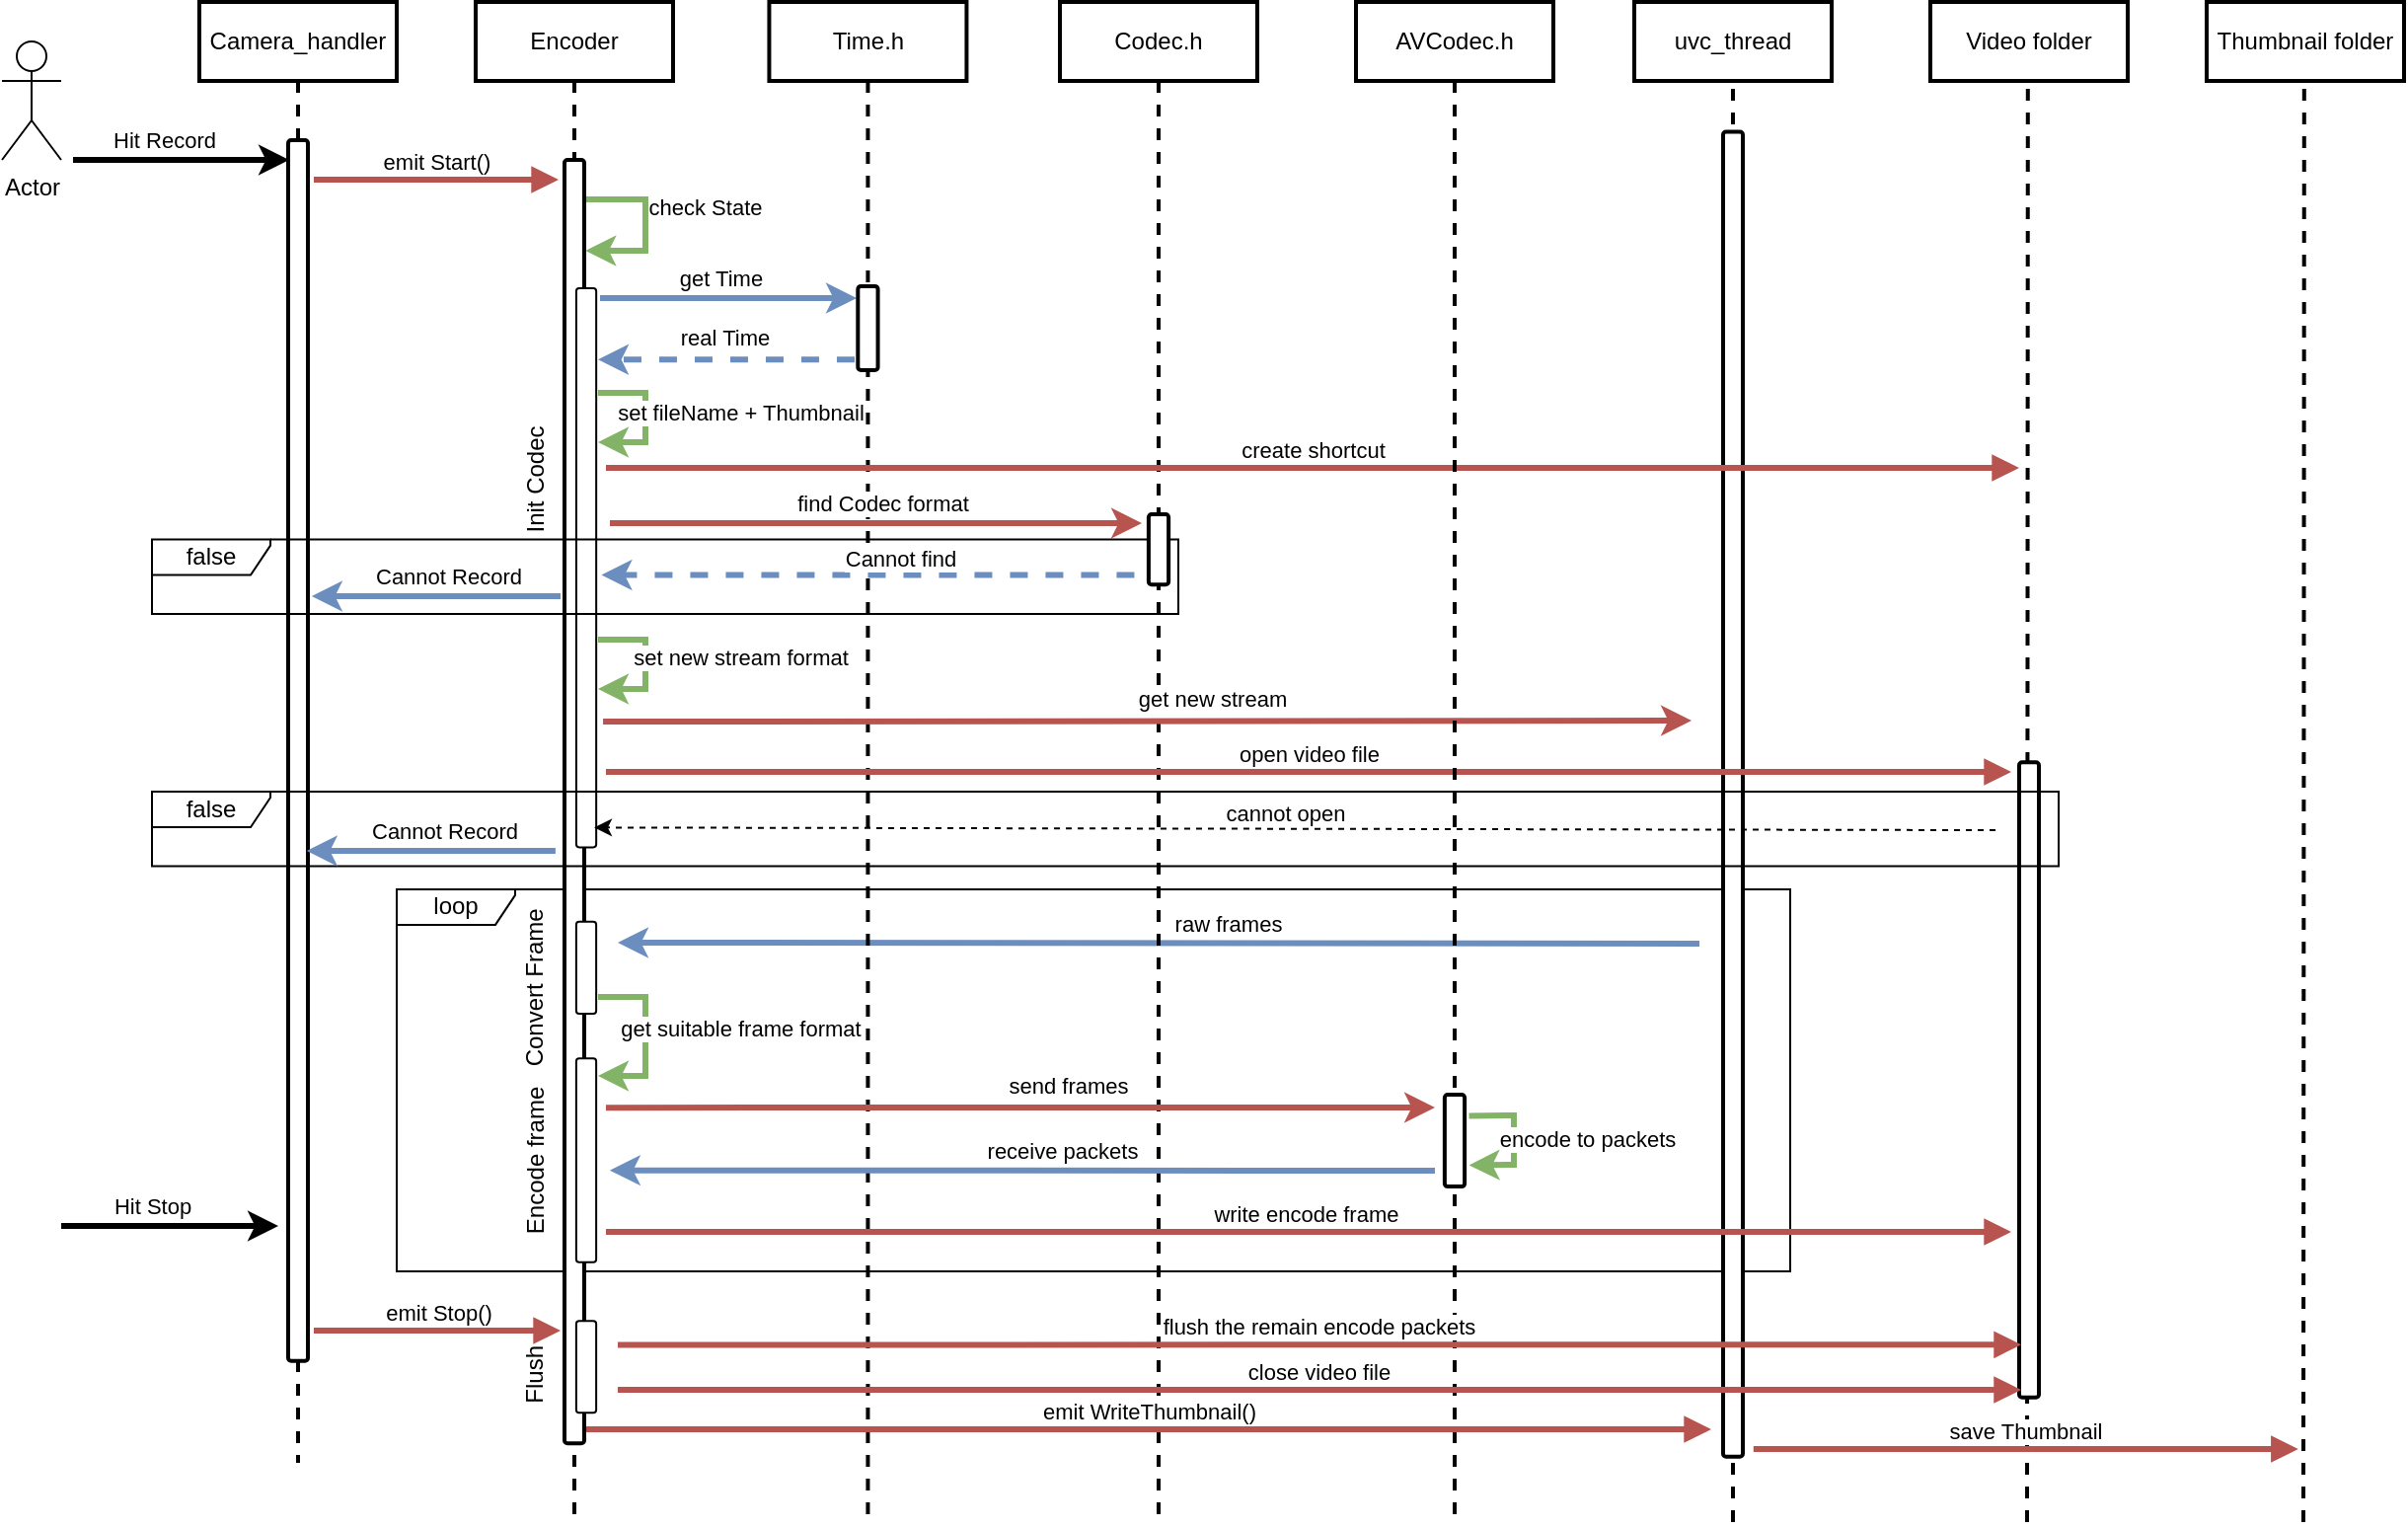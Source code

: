 <mxfile version="21.6.5" type="github">
  <diagram name="Page-1" id="2YBvvXClWsGukQMizWep">
    <mxGraphModel dx="2874" dy="1145" grid="1" gridSize="10" guides="1" tooltips="1" connect="1" arrows="1" fold="1" page="1" pageScale="1" pageWidth="850" pageHeight="1100" math="0" shadow="0">
      <root>
        <mxCell id="0" />
        <mxCell id="1" parent="0" />
        <mxCell id="-gSAL9Jtt-5d7RxzYZhq-68" value="loop" style="shape=umlFrame;whiteSpace=wrap;html=1;pointerEvents=0;width=60;height=18;" vertex="1" parent="1">
          <mxGeometry x="-396" y="479.46" width="706" height="193.54" as="geometry" />
        </mxCell>
        <mxCell id="aM9ryv3xv72pqoxQDRHE-1" value="Camera_handler" style="shape=umlLifeline;perimeter=lifelinePerimeter;whiteSpace=wrap;html=1;container=0;dropTarget=0;collapsible=0;recursiveResize=0;outlineConnect=0;portConstraint=eastwest;newEdgeStyle={&quot;edgeStyle&quot;:&quot;elbowEdgeStyle&quot;,&quot;elbow&quot;:&quot;vertical&quot;,&quot;curved&quot;:0,&quot;rounded&quot;:0};strokeWidth=2;" parent="1" vertex="1">
          <mxGeometry x="-496" y="30" width="100" height="740" as="geometry" />
        </mxCell>
        <mxCell id="aM9ryv3xv72pqoxQDRHE-5" value="Encoder" style="shape=umlLifeline;perimeter=lifelinePerimeter;whiteSpace=wrap;html=1;container=0;dropTarget=0;collapsible=0;recursiveResize=0;outlineConnect=0;portConstraint=eastwest;newEdgeStyle={&quot;edgeStyle&quot;:&quot;elbowEdgeStyle&quot;,&quot;elbow&quot;:&quot;vertical&quot;,&quot;curved&quot;:0,&quot;rounded&quot;:0};strokeWidth=2;" parent="1" vertex="1">
          <mxGeometry x="-356" y="30" width="100" height="770" as="geometry" />
        </mxCell>
        <mxCell id="aM9ryv3xv72pqoxQDRHE-7" value="emit Start()" style="html=1;verticalAlign=bottom;endArrow=block;edgeStyle=elbowEdgeStyle;elbow=vertical;curved=0;rounded=0;fillColor=#f8cecc;strokeColor=#b85450;strokeWidth=3;" parent="1" edge="1">
          <mxGeometry relative="1" as="geometry">
            <mxPoint x="-438" y="120" as="sourcePoint" />
            <Array as="points">
              <mxPoint x="-359" y="120" />
            </Array>
            <mxPoint x="-314" y="120" as="targetPoint" />
          </mxGeometry>
        </mxCell>
        <mxCell id="sDzrNK94HezupOPT1MQw-12" value="uvc_thread" style="rounded=0;whiteSpace=wrap;html=1;strokeWidth=2;" parent="1" vertex="1">
          <mxGeometry x="231" y="30" width="100" height="40" as="geometry" />
        </mxCell>
        <mxCell id="sDzrNK94HezupOPT1MQw-14" value="" style="endArrow=classic;html=1;rounded=0;fillColor=#d5e8d4;strokeColor=#82b366;strokeWidth=3;" parent="1" edge="1">
          <mxGeometry width="50" height="50" relative="1" as="geometry">
            <mxPoint x="-300.5" y="130" as="sourcePoint" />
            <mxPoint x="-300.333" y="156" as="targetPoint" />
            <Array as="points">
              <mxPoint x="-270" y="130" />
              <mxPoint x="-270" y="156" />
            </Array>
          </mxGeometry>
        </mxCell>
        <mxCell id="sDzrNK94HezupOPT1MQw-15" value="check State" style="edgeLabel;html=1;align=center;verticalAlign=middle;resizable=0;points=[];" parent="sDzrNK94HezupOPT1MQw-14" vertex="1" connectable="0">
          <mxGeometry x="0.043" y="1" relative="1" as="geometry">
            <mxPoint x="29" y="-11" as="offset" />
          </mxGeometry>
        </mxCell>
        <mxCell id="sDzrNK94HezupOPT1MQw-26" value="" style="rounded=1;whiteSpace=wrap;html=1;rotation=90;strokeWidth=2;" parent="1" vertex="1">
          <mxGeometry x="-631.08" y="430.07" width="650.17" height="10" as="geometry" />
        </mxCell>
        <mxCell id="sDzrNK94HezupOPT1MQw-27" value="Actor" style="shape=umlActor;verticalLabelPosition=bottom;verticalAlign=top;html=1;outlineConnect=0;" parent="1" vertex="1">
          <mxGeometry x="-596" y="50" width="30" height="60" as="geometry" />
        </mxCell>
        <mxCell id="sDzrNK94HezupOPT1MQw-31" value="" style="rounded=1;whiteSpace=wrap;html=1;rotation=90;strokeWidth=2;" parent="1" vertex="1">
          <mxGeometry x="-755.18" y="404.19" width="618.37" height="10" as="geometry" />
        </mxCell>
        <mxCell id="sDzrNK94HezupOPT1MQw-28" value="" style="endArrow=classic;html=1;rounded=0;strokeWidth=3;" parent="1" edge="1">
          <mxGeometry width="50" height="50" relative="1" as="geometry">
            <mxPoint x="-560" y="110" as="sourcePoint" />
            <mxPoint x="-450.5" y="110" as="targetPoint" />
          </mxGeometry>
        </mxCell>
        <mxCell id="sDzrNK94HezupOPT1MQw-30" value="Hit Record" style="edgeLabel;html=1;align=center;verticalAlign=middle;resizable=0;points=[];" parent="sDzrNK94HezupOPT1MQw-28" vertex="1" connectable="0">
          <mxGeometry x="-0.16" y="-1" relative="1" as="geometry">
            <mxPoint y="-11" as="offset" />
          </mxGeometry>
        </mxCell>
        <mxCell id="sDzrNK94HezupOPT1MQw-33" value="" style="endArrow=classic;html=1;rounded=0;strokeWidth=3;" parent="1" edge="1">
          <mxGeometry width="50" height="50" relative="1" as="geometry">
            <mxPoint x="-566" y="650" as="sourcePoint" />
            <mxPoint x="-456" y="650" as="targetPoint" />
          </mxGeometry>
        </mxCell>
        <mxCell id="sDzrNK94HezupOPT1MQw-34" value="Hit Stop" style="edgeLabel;html=1;align=center;verticalAlign=middle;resizable=0;points=[];" parent="sDzrNK94HezupOPT1MQw-33" vertex="1" connectable="0">
          <mxGeometry x="-0.16" y="-1" relative="1" as="geometry">
            <mxPoint y="-11" as="offset" />
          </mxGeometry>
        </mxCell>
        <mxCell id="sDzrNK94HezupOPT1MQw-35" value="emit Stop()" style="html=1;verticalAlign=bottom;endArrow=block;edgeStyle=elbowEdgeStyle;elbow=vertical;curved=0;rounded=0;fillColor=#f8cecc;strokeColor=#b85450;strokeWidth=3;" parent="1" edge="1">
          <mxGeometry relative="1" as="geometry">
            <mxPoint x="-438" y="703" as="sourcePoint" />
            <Array as="points">
              <mxPoint x="-358" y="703" />
            </Array>
            <mxPoint x="-313" y="703" as="targetPoint" />
          </mxGeometry>
        </mxCell>
        <mxCell id="sDzrNK94HezupOPT1MQw-40" value="Video folder" style="rounded=0;whiteSpace=wrap;html=1;strokeWidth=2;" parent="1" vertex="1">
          <mxGeometry x="381" y="30" width="100" height="40" as="geometry" />
        </mxCell>
        <mxCell id="sDzrNK94HezupOPT1MQw-41" value="Thumbnail folder" style="rounded=0;whiteSpace=wrap;html=1;strokeWidth=2;" parent="1" vertex="1">
          <mxGeometry x="521" y="30" width="100" height="40" as="geometry" />
        </mxCell>
        <mxCell id="sDzrNK94HezupOPT1MQw-42" value="" style="endArrow=none;dashed=1;html=1;rounded=0;entryX=0.5;entryY=1;entryDx=0;entryDy=0;strokeWidth=2;" parent="1" edge="1">
          <mxGeometry width="50" height="50" relative="1" as="geometry">
            <mxPoint x="430" y="800" as="sourcePoint" />
            <mxPoint x="430.41" y="70.94" as="targetPoint" />
          </mxGeometry>
        </mxCell>
        <mxCell id="sDzrNK94HezupOPT1MQw-43" value="" style="endArrow=none;dashed=1;html=1;rounded=0;entryX=0.5;entryY=1;entryDx=0;entryDy=0;strokeWidth=2;" parent="1" edge="1">
          <mxGeometry width="50" height="50" relative="1" as="geometry">
            <mxPoint x="570" y="800" as="sourcePoint" />
            <mxPoint x="570.41" y="70.94" as="targetPoint" />
          </mxGeometry>
        </mxCell>
        <mxCell id="sDzrNK94HezupOPT1MQw-51" value="" style="endArrow=classic;html=1;rounded=0;fillColor=#dae8fc;strokeColor=#6c8ebf;strokeWidth=3;" parent="1" edge="1">
          <mxGeometry width="50" height="50" relative="1" as="geometry">
            <mxPoint x="-293" y="180" as="sourcePoint" />
            <mxPoint x="-163" y="180" as="targetPoint" />
          </mxGeometry>
        </mxCell>
        <mxCell id="sDzrNK94HezupOPT1MQw-52" value="get Time" style="edgeLabel;html=1;align=center;verticalAlign=middle;resizable=0;points=[];" parent="sDzrNK94HezupOPT1MQw-51" vertex="1" connectable="0">
          <mxGeometry x="-0.301" y="-2" relative="1" as="geometry">
            <mxPoint x="15" y="-12" as="offset" />
          </mxGeometry>
        </mxCell>
        <mxCell id="sDzrNK94HezupOPT1MQw-55" value="" style="endArrow=classic;html=1;rounded=0;fillColor=#dae8fc;strokeColor=#6c8ebf;strokeWidth=3;" parent="1" edge="1">
          <mxGeometry width="50" height="50" relative="1" as="geometry">
            <mxPoint x="264.01" y="507" as="sourcePoint" />
            <mxPoint x="-283.99" y="506.49" as="targetPoint" />
          </mxGeometry>
        </mxCell>
        <mxCell id="sDzrNK94HezupOPT1MQw-56" value="raw frames" style="edgeLabel;html=1;align=center;verticalAlign=middle;resizable=0;points=[];" parent="sDzrNK94HezupOPT1MQw-55" vertex="1" connectable="0">
          <mxGeometry x="-0.301" y="-2" relative="1" as="geometry">
            <mxPoint x="-48" y="-8" as="offset" />
          </mxGeometry>
        </mxCell>
        <mxCell id="-gSAL9Jtt-5d7RxzYZhq-8" value="Time.h" style="shape=umlLifeline;perimeter=lifelinePerimeter;whiteSpace=wrap;html=1;container=0;dropTarget=0;collapsible=0;recursiveResize=0;outlineConnect=0;portConstraint=eastwest;newEdgeStyle={&quot;edgeStyle&quot;:&quot;elbowEdgeStyle&quot;,&quot;elbow&quot;:&quot;vertical&quot;,&quot;curved&quot;:0,&quot;rounded&quot;:0};strokeWidth=2;" vertex="1" parent="1">
          <mxGeometry x="-207.28" y="30" width="100" height="770" as="geometry" />
        </mxCell>
        <mxCell id="-gSAL9Jtt-5d7RxzYZhq-10" value="" style="rounded=1;whiteSpace=wrap;html=1;rotation=90;" vertex="1" parent="1">
          <mxGeometry x="-441.61" y="311.51" width="283.26" height="10.12" as="geometry" />
        </mxCell>
        <mxCell id="-gSAL9Jtt-5d7RxzYZhq-12" value="" style="rounded=1;whiteSpace=wrap;html=1;rotation=90;strokeWidth=2;" vertex="1" parent="1">
          <mxGeometry x="-178.54" y="190.14" width="42.52" height="10.12" as="geometry" />
        </mxCell>
        <mxCell id="-gSAL9Jtt-5d7RxzYZhq-14" value="Init Codec" style="text;html=1;strokeColor=none;fillColor=none;align=center;verticalAlign=middle;whiteSpace=wrap;rounded=0;rotation=-90;" vertex="1" parent="1">
          <mxGeometry x="-356" y="256.75" width="60" height="30" as="geometry" />
        </mxCell>
        <mxCell id="-gSAL9Jtt-5d7RxzYZhq-28" value="" style="endArrow=classic;html=1;rounded=0;dashed=1;strokeWidth=3;fillColor=#dae8fc;strokeColor=#6c8ebf;" edge="1" parent="1">
          <mxGeometry width="50" height="50" relative="1" as="geometry">
            <mxPoint x="-164.02" y="211.15" as="sourcePoint" />
            <mxPoint x="-293.996" y="211.15" as="targetPoint" />
          </mxGeometry>
        </mxCell>
        <mxCell id="-gSAL9Jtt-5d7RxzYZhq-29" value="real Time" style="edgeLabel;html=1;align=center;verticalAlign=middle;resizable=0;points=[];" vertex="1" connectable="0" parent="-gSAL9Jtt-5d7RxzYZhq-28">
          <mxGeometry x="-0.301" y="-2" relative="1" as="geometry">
            <mxPoint x="-21" y="-9" as="offset" />
          </mxGeometry>
        </mxCell>
        <mxCell id="-gSAL9Jtt-5d7RxzYZhq-30" value="" style="endArrow=classic;html=1;rounded=0;fillColor=#d5e8d4;strokeColor=#82b366;strokeWidth=3;" edge="1" parent="1">
          <mxGeometry width="50" height="50" relative="1" as="geometry">
            <mxPoint x="-294" y="228" as="sourcePoint" />
            <mxPoint x="-294" y="253" as="targetPoint" />
            <Array as="points">
              <mxPoint x="-270" y="228" />
              <mxPoint x="-270" y="253" />
            </Array>
          </mxGeometry>
        </mxCell>
        <mxCell id="-gSAL9Jtt-5d7RxzYZhq-39" value="set fileName + Thumbnail" style="edgeLabel;html=1;align=center;verticalAlign=middle;resizable=0;points=[];" vertex="1" connectable="0" parent="-gSAL9Jtt-5d7RxzYZhq-30">
          <mxGeometry x="-0.064" y="-1" relative="1" as="geometry">
            <mxPoint x="49" as="offset" />
          </mxGeometry>
        </mxCell>
        <mxCell id="-gSAL9Jtt-5d7RxzYZhq-33" value="Codec.h" style="shape=umlLifeline;perimeter=lifelinePerimeter;whiteSpace=wrap;html=1;container=0;dropTarget=0;collapsible=0;recursiveResize=0;outlineConnect=0;portConstraint=eastwest;newEdgeStyle={&quot;edgeStyle&quot;:&quot;elbowEdgeStyle&quot;,&quot;elbow&quot;:&quot;vertical&quot;,&quot;curved&quot;:0,&quot;rounded&quot;:0};strokeWidth=2;" vertex="1" parent="1">
          <mxGeometry x="-60" y="30" width="100" height="770" as="geometry" />
        </mxCell>
        <mxCell id="-gSAL9Jtt-5d7RxzYZhq-36" value="" style="endArrow=none;dashed=1;html=1;rounded=0;entryX=0.5;entryY=1;entryDx=0;entryDy=0;strokeWidth=2;" edge="1" parent="1">
          <mxGeometry width="50" height="50" relative="1" as="geometry">
            <mxPoint x="281" y="800" as="sourcePoint" />
            <mxPoint x="280.99" y="70.94" as="targetPoint" />
          </mxGeometry>
        </mxCell>
        <mxCell id="sDzrNK94HezupOPT1MQw-37" value="" style="rounded=1;whiteSpace=wrap;html=1;rotation=90;strokeWidth=2;" parent="1" vertex="1">
          <mxGeometry x="-54.59" y="426.3" width="671.17" height="10" as="geometry" />
        </mxCell>
        <mxCell id="sDzrNK94HezupOPT1MQw-50" value="create shortcut" style="html=1;verticalAlign=bottom;endArrow=block;edgeStyle=elbowEdgeStyle;elbow=vertical;curved=0;rounded=0;fillColor=#f8cecc;strokeColor=#b85450;strokeWidth=3;" parent="1" edge="1">
          <mxGeometry relative="1" as="geometry">
            <mxPoint x="-290" y="266" as="sourcePoint" />
            <Array as="points" />
            <mxPoint x="426" y="266" as="targetPoint" />
          </mxGeometry>
        </mxCell>
        <mxCell id="-gSAL9Jtt-5d7RxzYZhq-40" value="" style="endArrow=classic;html=1;rounded=0;fillColor=#f8cecc;strokeColor=#b85450;strokeWidth=3;" edge="1" parent="1">
          <mxGeometry width="50" height="50" relative="1" as="geometry">
            <mxPoint x="-288" y="294" as="sourcePoint" />
            <mxPoint x="-18.5" y="294" as="targetPoint" />
          </mxGeometry>
        </mxCell>
        <mxCell id="-gSAL9Jtt-5d7RxzYZhq-41" value="find Codec format" style="edgeLabel;html=1;align=center;verticalAlign=middle;resizable=0;points=[];" vertex="1" connectable="0" parent="-gSAL9Jtt-5d7RxzYZhq-40">
          <mxGeometry x="-0.301" y="-2" relative="1" as="geometry">
            <mxPoint x="44" y="-12" as="offset" />
          </mxGeometry>
        </mxCell>
        <mxCell id="-gSAL9Jtt-5d7RxzYZhq-45" value="" style="endArrow=classic;html=1;rounded=0;dashed=1;fillColor=#dae8fc;strokeColor=#6c8ebf;strokeWidth=3;" edge="1" parent="1">
          <mxGeometry width="50" height="50" relative="1" as="geometry">
            <mxPoint x="-22.28" y="320.24" as="sourcePoint" />
            <mxPoint x="-292.28" y="320.24" as="targetPoint" />
          </mxGeometry>
        </mxCell>
        <mxCell id="-gSAL9Jtt-5d7RxzYZhq-46" value="Cannot find" style="edgeLabel;html=1;align=center;verticalAlign=middle;resizable=0;points=[];" vertex="1" connectable="0" parent="-gSAL9Jtt-5d7RxzYZhq-45">
          <mxGeometry x="-0.301" y="-2" relative="1" as="geometry">
            <mxPoint x="-24" y="-6" as="offset" />
          </mxGeometry>
        </mxCell>
        <mxCell id="-gSAL9Jtt-5d7RxzYZhq-47" value="" style="endArrow=classic;html=1;rounded=0;fillColor=#dae8fc;strokeColor=#6c8ebf;strokeWidth=3;" edge="1" parent="1">
          <mxGeometry width="50" height="50" relative="1" as="geometry">
            <mxPoint x="-313" y="331" as="sourcePoint" />
            <mxPoint x="-439.071" y="331" as="targetPoint" />
          </mxGeometry>
        </mxCell>
        <mxCell id="-gSAL9Jtt-5d7RxzYZhq-48" value="Cannot Record" style="edgeLabel;html=1;align=center;verticalAlign=middle;resizable=0;points=[];" vertex="1" connectable="0" parent="-gSAL9Jtt-5d7RxzYZhq-47">
          <mxGeometry x="0.318" relative="1" as="geometry">
            <mxPoint x="26" y="-10" as="offset" />
          </mxGeometry>
        </mxCell>
        <mxCell id="-gSAL9Jtt-5d7RxzYZhq-49" value="" style="endArrow=classic;html=1;rounded=0;strokeWidth=3;fillColor=#d5e8d4;strokeColor=#82b366;" edge="1" parent="1">
          <mxGeometry width="50" height="50" relative="1" as="geometry">
            <mxPoint x="-294" y="352.94" as="sourcePoint" />
            <mxPoint x="-294" y="377.94" as="targetPoint" />
            <Array as="points">
              <mxPoint x="-270" y="353" />
              <mxPoint x="-270" y="378" />
            </Array>
          </mxGeometry>
        </mxCell>
        <mxCell id="-gSAL9Jtt-5d7RxzYZhq-50" value="set new stream format" style="edgeLabel;html=1;align=center;verticalAlign=middle;resizable=0;points=[];" vertex="1" connectable="0" parent="-gSAL9Jtt-5d7RxzYZhq-49">
          <mxGeometry x="-0.064" y="-1" relative="1" as="geometry">
            <mxPoint x="49" y="-1" as="offset" />
          </mxGeometry>
        </mxCell>
        <mxCell id="-gSAL9Jtt-5d7RxzYZhq-51" value="" style="endArrow=classic;html=1;rounded=0;exitX=0.855;exitY=-0.145;exitDx=0;exitDy=0;exitPerimeter=0;fillColor=#f8cecc;strokeColor=#b85450;strokeWidth=3;" edge="1" parent="1">
          <mxGeometry width="50" height="50" relative="1" as="geometry">
            <mxPoint x="-291.473" y="394.515" as="sourcePoint" />
            <mxPoint x="260" y="394" as="targetPoint" />
          </mxGeometry>
        </mxCell>
        <mxCell id="-gSAL9Jtt-5d7RxzYZhq-52" value="get new stream" style="edgeLabel;html=1;align=center;verticalAlign=middle;resizable=0;points=[];" vertex="1" connectable="0" parent="-gSAL9Jtt-5d7RxzYZhq-51">
          <mxGeometry x="0.137" y="-2" relative="1" as="geometry">
            <mxPoint x="-5" y="-13" as="offset" />
          </mxGeometry>
        </mxCell>
        <mxCell id="-gSAL9Jtt-5d7RxzYZhq-53" value="false" style="shape=umlFrame;whiteSpace=wrap;html=1;pointerEvents=0;width=60;height=18;" vertex="1" parent="1">
          <mxGeometry x="-520" y="302.3" width="520" height="37.7" as="geometry" />
        </mxCell>
        <mxCell id="-gSAL9Jtt-5d7RxzYZhq-42" value="" style="rounded=1;whiteSpace=wrap;html=1;rotation=90;strokeWidth=2;" vertex="1" parent="1">
          <mxGeometry x="-27.81" y="302.3" width="35.63" height="10.12" as="geometry" />
        </mxCell>
        <mxCell id="-gSAL9Jtt-5d7RxzYZhq-54" value="" style="rounded=1;whiteSpace=wrap;html=1;rotation=90;" vertex="1" parent="1">
          <mxGeometry x="-323.27" y="514.15" width="46.55" height="10.12" as="geometry" />
        </mxCell>
        <mxCell id="-gSAL9Jtt-5d7RxzYZhq-55" value="Convert Frame" style="text;html=1;strokeColor=none;fillColor=none;align=center;verticalAlign=middle;whiteSpace=wrap;rounded=0;rotation=-90;" vertex="1" parent="1">
          <mxGeometry x="-368" y="514.15" width="84" height="30" as="geometry" />
        </mxCell>
        <mxCell id="-gSAL9Jtt-5d7RxzYZhq-56" value="" style="rounded=1;whiteSpace=wrap;html=1;rotation=90;" vertex="1" parent="1">
          <mxGeometry x="-351.63" y="611.66" width="103.27" height="10.12" as="geometry" />
        </mxCell>
        <mxCell id="-gSAL9Jtt-5d7RxzYZhq-57" value="" style="endArrow=classic;html=1;rounded=0;fillColor=#d5e8d4;strokeColor=#82b366;strokeWidth=3;" edge="1" parent="1">
          <mxGeometry width="50" height="50" relative="1" as="geometry">
            <mxPoint x="-294" y="534" as="sourcePoint" />
            <mxPoint x="-294" y="574" as="targetPoint" />
            <Array as="points">
              <mxPoint x="-270" y="534" />
              <mxPoint x="-270" y="574" />
            </Array>
          </mxGeometry>
        </mxCell>
        <mxCell id="-gSAL9Jtt-5d7RxzYZhq-58" value="get suitable frame format" style="edgeLabel;html=1;align=center;verticalAlign=middle;resizable=0;points=[];" vertex="1" connectable="0" parent="-gSAL9Jtt-5d7RxzYZhq-57">
          <mxGeometry x="-0.064" y="-1" relative="1" as="geometry">
            <mxPoint x="49" y="-1" as="offset" />
          </mxGeometry>
        </mxCell>
        <mxCell id="sDzrNK94HezupOPT1MQw-46" value="" style="rounded=1;whiteSpace=wrap;html=1;rotation=90;strokeWidth=2;" parent="1" vertex="1">
          <mxGeometry x="270.14" y="571" width="321.71" height="10" as="geometry" />
        </mxCell>
        <mxCell id="-gSAL9Jtt-5d7RxzYZhq-60" value="open video file" style="html=1;verticalAlign=bottom;endArrow=block;edgeStyle=elbowEdgeStyle;elbow=vertical;curved=0;rounded=0;fillColor=#f8cecc;strokeColor=#b85450;strokeWidth=3;" edge="1" parent="1">
          <mxGeometry relative="1" as="geometry">
            <mxPoint x="-290" y="420" as="sourcePoint" />
            <Array as="points">
              <mxPoint x="-196" y="420.0" />
            </Array>
            <mxPoint x="422" y="420" as="targetPoint" />
          </mxGeometry>
        </mxCell>
        <mxCell id="-gSAL9Jtt-5d7RxzYZhq-61" value="Encode frame" style="text;html=1;strokeColor=none;fillColor=none;align=center;verticalAlign=middle;whiteSpace=wrap;rounded=0;rotation=-90;" vertex="1" parent="1">
          <mxGeometry x="-368" y="601.72" width="84" height="30" as="geometry" />
        </mxCell>
        <mxCell id="-gSAL9Jtt-5d7RxzYZhq-62" value="AVCodec.h" style="shape=umlLifeline;perimeter=lifelinePerimeter;whiteSpace=wrap;html=1;container=0;dropTarget=0;collapsible=0;recursiveResize=0;outlineConnect=0;portConstraint=eastwest;newEdgeStyle={&quot;edgeStyle&quot;:&quot;elbowEdgeStyle&quot;,&quot;elbow&quot;:&quot;vertical&quot;,&quot;curved&quot;:0,&quot;rounded&quot;:0};strokeWidth=2;" vertex="1" parent="1">
          <mxGeometry x="90" y="30" width="100" height="770" as="geometry" />
        </mxCell>
        <mxCell id="-gSAL9Jtt-5d7RxzYZhq-63" value="" style="endArrow=classic;html=1;rounded=0;exitX=0.855;exitY=-0.145;exitDx=0;exitDy=0;exitPerimeter=0;strokeWidth=3;fillColor=#f8cecc;strokeColor=#b85450;" edge="1" parent="1">
          <mxGeometry width="50" height="50" relative="1" as="geometry">
            <mxPoint x="-290.003" y="590.065" as="sourcePoint" />
            <mxPoint x="130" y="590" as="targetPoint" />
          </mxGeometry>
        </mxCell>
        <mxCell id="-gSAL9Jtt-5d7RxzYZhq-64" value="send frames" style="edgeLabel;html=1;align=center;verticalAlign=middle;resizable=0;points=[];" vertex="1" connectable="0" parent="-gSAL9Jtt-5d7RxzYZhq-63">
          <mxGeometry x="0.137" y="-2" relative="1" as="geometry">
            <mxPoint x="-5" y="-13" as="offset" />
          </mxGeometry>
        </mxCell>
        <mxCell id="-gSAL9Jtt-5d7RxzYZhq-65" value="" style="rounded=1;whiteSpace=wrap;html=1;rotation=90;strokeWidth=2;" vertex="1" parent="1">
          <mxGeometry x="116.72" y="601.72" width="46.56" height="10.12" as="geometry" />
        </mxCell>
        <mxCell id="-gSAL9Jtt-5d7RxzYZhq-66" value="" style="endArrow=classic;html=1;rounded=0;fillColor=#dae8fc;strokeColor=#6c8ebf;strokeWidth=3;" edge="1" parent="1">
          <mxGeometry width="50" height="50" relative="1" as="geometry">
            <mxPoint x="130" y="622" as="sourcePoint" />
            <mxPoint x="-288.06" y="621.82" as="targetPoint" />
          </mxGeometry>
        </mxCell>
        <mxCell id="-gSAL9Jtt-5d7RxzYZhq-67" value="receive packets" style="edgeLabel;html=1;align=center;verticalAlign=middle;resizable=0;points=[];" vertex="1" connectable="0" parent="-gSAL9Jtt-5d7RxzYZhq-66">
          <mxGeometry x="0.137" y="-2" relative="1" as="geometry">
            <mxPoint x="48" y="-8" as="offset" />
          </mxGeometry>
        </mxCell>
        <mxCell id="-gSAL9Jtt-5d7RxzYZhq-69" value="write encode frame&amp;nbsp;" style="html=1;verticalAlign=bottom;endArrow=block;edgeStyle=elbowEdgeStyle;elbow=vertical;curved=0;rounded=0;fillColor=#f8cecc;strokeColor=#b85450;strokeWidth=3;" edge="1" parent="1">
          <mxGeometry relative="1" as="geometry">
            <mxPoint x="-290" y="653" as="sourcePoint" />
            <Array as="points">
              <mxPoint x="-196" y="653" />
            </Array>
            <mxPoint x="422" y="653" as="targetPoint" />
            <mxPoint as="offset" />
          </mxGeometry>
        </mxCell>
        <mxCell id="sDzrNK94HezupOPT1MQw-36" value="emit WriteThumbnail()" style="html=1;verticalAlign=bottom;endArrow=block;edgeStyle=elbowEdgeStyle;elbow=vertical;curved=0;rounded=0;fillColor=#f8cecc;strokeColor=#b85450;strokeWidth=3;" parent="1" edge="1">
          <mxGeometry relative="1" as="geometry">
            <mxPoint x="-300" y="753" as="sourcePoint" />
            <Array as="points">
              <mxPoint x="-204" y="753" />
            </Array>
            <mxPoint x="270" y="753" as="targetPoint" />
          </mxGeometry>
        </mxCell>
        <mxCell id="sDzrNK94HezupOPT1MQw-44" value="save Thumbnail" style="html=1;verticalAlign=bottom;endArrow=block;edgeStyle=elbowEdgeStyle;elbow=vertical;curved=0;rounded=0;strokeWidth=3;fillColor=#f8cecc;strokeColor=#b85450;" parent="1" edge="1">
          <mxGeometry relative="1" as="geometry">
            <mxPoint x="291.4" y="763" as="sourcePoint" />
            <Array as="points">
              <mxPoint x="387.4" y="763" />
            </Array>
            <mxPoint x="567.4" y="763" as="targetPoint" />
          </mxGeometry>
        </mxCell>
        <mxCell id="-gSAL9Jtt-5d7RxzYZhq-70" value="" style="endArrow=classic;html=1;rounded=0;fillColor=#d5e8d4;strokeColor=#82b366;strokeWidth=3;" edge="1" parent="1">
          <mxGeometry width="50" height="50" relative="1" as="geometry">
            <mxPoint x="147.28" y="594.28" as="sourcePoint" />
            <mxPoint x="147.28" y="619.28" as="targetPoint" />
            <Array as="points">
              <mxPoint x="170" y="594" />
              <mxPoint x="170" y="619" />
            </Array>
          </mxGeometry>
        </mxCell>
        <mxCell id="-gSAL9Jtt-5d7RxzYZhq-71" value="encode to packets" style="edgeLabel;html=1;align=center;verticalAlign=middle;resizable=0;points=[];" vertex="1" connectable="0" parent="-gSAL9Jtt-5d7RxzYZhq-70">
          <mxGeometry x="-0.064" y="-1" relative="1" as="geometry">
            <mxPoint x="38" y="1" as="offset" />
          </mxGeometry>
        </mxCell>
        <mxCell id="-gSAL9Jtt-5d7RxzYZhq-72" value="" style="rounded=1;whiteSpace=wrap;html=1;rotation=90;" vertex="1" parent="1">
          <mxGeometry x="-323.22" y="716.3" width="46.45" height="10.12" as="geometry" />
        </mxCell>
        <mxCell id="-gSAL9Jtt-5d7RxzYZhq-74" value="Flush" style="text;html=1;strokeColor=none;fillColor=none;align=center;verticalAlign=middle;whiteSpace=wrap;rounded=0;rotation=-90;" vertex="1" parent="1">
          <mxGeometry x="-368" y="710.15" width="84" height="30" as="geometry" />
        </mxCell>
        <mxCell id="-gSAL9Jtt-5d7RxzYZhq-75" value="flush the remain encode packets" style="html=1;verticalAlign=bottom;endArrow=block;edgeStyle=elbowEdgeStyle;elbow=vertical;curved=0;rounded=0;fillColor=#f8cecc;strokeColor=#b85450;strokeWidth=3;" edge="1" parent="1">
          <mxGeometry relative="1" as="geometry">
            <mxPoint x="-284" y="710.21" as="sourcePoint" />
            <Array as="points">
              <mxPoint x="-182" y="710.15" />
            </Array>
            <mxPoint x="426.99" y="710.21" as="targetPoint" />
          </mxGeometry>
        </mxCell>
        <mxCell id="-gSAL9Jtt-5d7RxzYZhq-76" value="close video file" style="html=1;verticalAlign=bottom;endArrow=block;edgeStyle=elbowEdgeStyle;elbow=vertical;curved=0;rounded=0;fillColor=#f8cecc;strokeColor=#b85450;strokeWidth=3;" edge="1" parent="1">
          <mxGeometry relative="1" as="geometry">
            <mxPoint x="-284" y="733.06" as="sourcePoint" />
            <Array as="points">
              <mxPoint x="-182" y="733.0" />
            </Array>
            <mxPoint x="426.99" y="733.06" as="targetPoint" />
          </mxGeometry>
        </mxCell>
        <mxCell id="-gSAL9Jtt-5d7RxzYZhq-77" value="" style="endArrow=classic;html=1;rounded=0;dashed=1;" edge="1" parent="1">
          <mxGeometry width="50" height="50" relative="1" as="geometry">
            <mxPoint x="414" y="449.52" as="sourcePoint" />
            <mxPoint x="-296" y="448.17" as="targetPoint" />
          </mxGeometry>
        </mxCell>
        <mxCell id="-gSAL9Jtt-5d7RxzYZhq-78" value="cannot open" style="edgeLabel;html=1;align=center;verticalAlign=middle;resizable=0;points=[];" vertex="1" connectable="0" parent="-gSAL9Jtt-5d7RxzYZhq-77">
          <mxGeometry x="-0.301" y="-2" relative="1" as="geometry">
            <mxPoint x="-112" y="-6" as="offset" />
          </mxGeometry>
        </mxCell>
        <mxCell id="-gSAL9Jtt-5d7RxzYZhq-79" value="false" style="shape=umlFrame;whiteSpace=wrap;html=1;pointerEvents=0;width=60;height=18;" vertex="1" parent="1">
          <mxGeometry x="-520" y="430" width="966" height="37.7" as="geometry" />
        </mxCell>
        <mxCell id="-gSAL9Jtt-5d7RxzYZhq-80" value="" style="endArrow=classic;html=1;rounded=0;fillColor=#dae8fc;strokeColor=#6c8ebf;strokeWidth=3;" edge="1" parent="1">
          <mxGeometry width="50" height="50" relative="1" as="geometry">
            <mxPoint x="-315.54" y="460" as="sourcePoint" />
            <mxPoint x="-441.611" y="460" as="targetPoint" />
          </mxGeometry>
        </mxCell>
        <mxCell id="-gSAL9Jtt-5d7RxzYZhq-81" value="Cannot Record" style="edgeLabel;html=1;align=center;verticalAlign=middle;resizable=0;points=[];" vertex="1" connectable="0" parent="-gSAL9Jtt-5d7RxzYZhq-80">
          <mxGeometry x="0.318" relative="1" as="geometry">
            <mxPoint x="26" y="-10" as="offset" />
          </mxGeometry>
        </mxCell>
      </root>
    </mxGraphModel>
  </diagram>
</mxfile>

